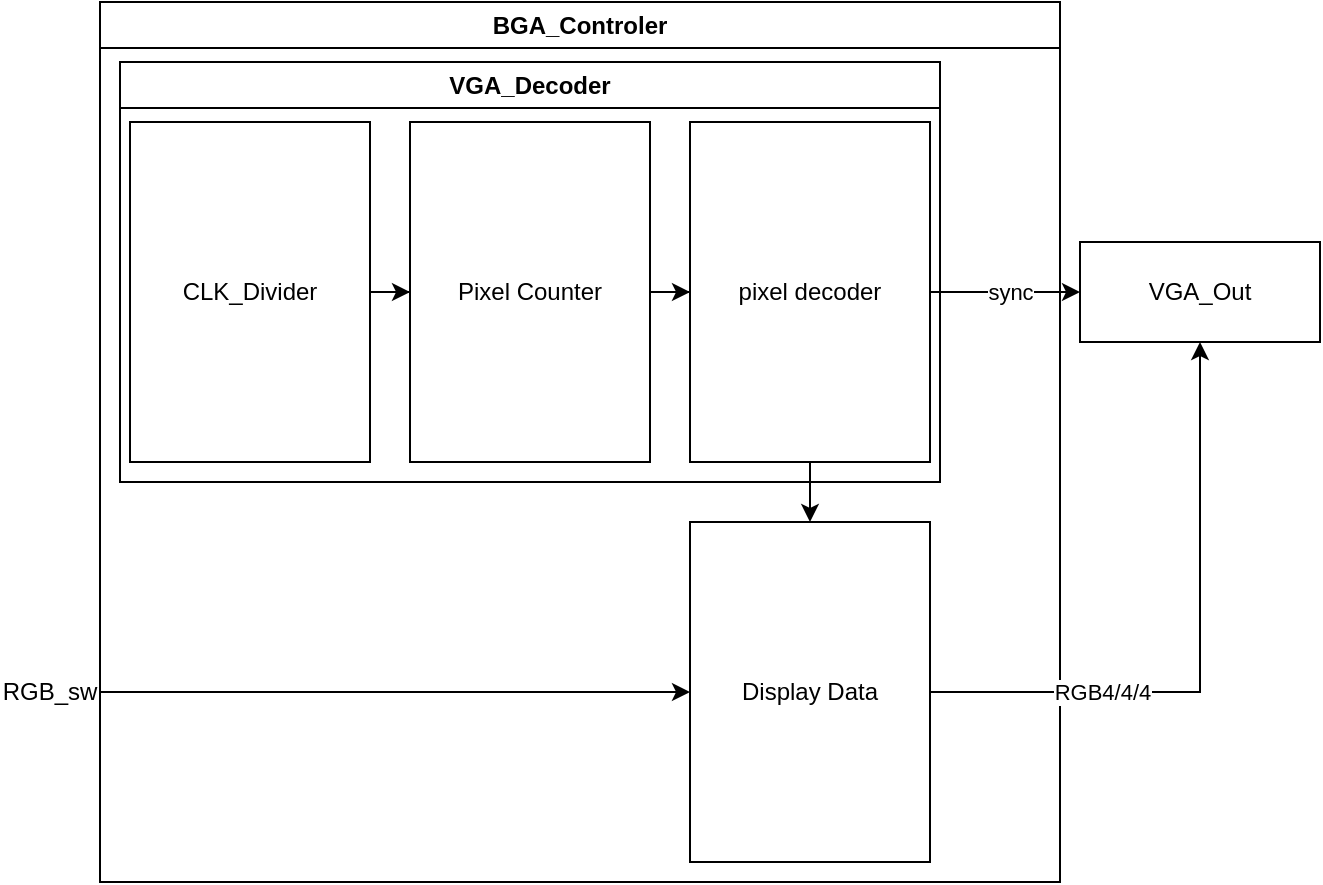 <mxfile version="26.0.16">
  <diagram name="페이지-1" id="q0OV6VffrLx8PqODL1LJ">
    <mxGraphModel dx="792" dy="1180" grid="1" gridSize="10" guides="1" tooltips="1" connect="1" arrows="1" fold="1" page="1" pageScale="1" pageWidth="1169" pageHeight="827" math="0" shadow="0">
      <root>
        <mxCell id="0" />
        <mxCell id="1" parent="0" />
        <mxCell id="sZzqLJQ79nvyeXBCRrQt-12" value="BGA_Controler" style="swimlane;whiteSpace=wrap;html=1;" parent="1" vertex="1">
          <mxGeometry x="160" y="90" width="480" height="440" as="geometry" />
        </mxCell>
        <mxCell id="sZzqLJQ79nvyeXBCRrQt-8" value="" style="edgeStyle=orthogonalEdgeStyle;rounded=0;orthogonalLoop=1;jettySize=auto;html=1;" parent="sZzqLJQ79nvyeXBCRrQt-12" source="sZzqLJQ79nvyeXBCRrQt-3" target="sZzqLJQ79nvyeXBCRrQt-4" edge="1">
          <mxGeometry relative="1" as="geometry" />
        </mxCell>
        <mxCell id="sZzqLJQ79nvyeXBCRrQt-4" value="Display Data" style="rounded=0;whiteSpace=wrap;html=1;" parent="sZzqLJQ79nvyeXBCRrQt-12" vertex="1">
          <mxGeometry x="295" y="260" width="120" height="170" as="geometry" />
        </mxCell>
        <mxCell id="5QOqZc-U88MytWNbLLnS-5" value="VGA_Decoder" style="swimlane;whiteSpace=wrap;html=1;" vertex="1" parent="sZzqLJQ79nvyeXBCRrQt-12">
          <mxGeometry x="10" y="30" width="410" height="210" as="geometry" />
        </mxCell>
        <mxCell id="sZzqLJQ79nvyeXBCRrQt-1" value="CLK_Divider" style="rounded=0;whiteSpace=wrap;html=1;" parent="5QOqZc-U88MytWNbLLnS-5" vertex="1">
          <mxGeometry x="5" y="30" width="120" height="170" as="geometry" />
        </mxCell>
        <mxCell id="sZzqLJQ79nvyeXBCRrQt-2" value="Pixel Counter" style="rounded=0;whiteSpace=wrap;html=1;" parent="5QOqZc-U88MytWNbLLnS-5" vertex="1">
          <mxGeometry x="145" y="30" width="120" height="170" as="geometry" />
        </mxCell>
        <mxCell id="sZzqLJQ79nvyeXBCRrQt-3" value="pixel decoder" style="rounded=0;whiteSpace=wrap;html=1;" parent="5QOqZc-U88MytWNbLLnS-5" vertex="1">
          <mxGeometry x="285" y="30" width="120" height="170" as="geometry" />
        </mxCell>
        <mxCell id="sZzqLJQ79nvyeXBCRrQt-6" style="edgeStyle=orthogonalEdgeStyle;rounded=0;orthogonalLoop=1;jettySize=auto;html=1;entryX=0;entryY=0.5;entryDx=0;entryDy=0;" parent="5QOqZc-U88MytWNbLLnS-5" source="sZzqLJQ79nvyeXBCRrQt-1" target="sZzqLJQ79nvyeXBCRrQt-2" edge="1">
          <mxGeometry relative="1" as="geometry" />
        </mxCell>
        <mxCell id="5QOqZc-U88MytWNbLLnS-3" value="" style="edgeStyle=orthogonalEdgeStyle;rounded=0;orthogonalLoop=1;jettySize=auto;html=1;" edge="1" parent="5QOqZc-U88MytWNbLLnS-5" source="sZzqLJQ79nvyeXBCRrQt-2" target="sZzqLJQ79nvyeXBCRrQt-3">
          <mxGeometry relative="1" as="geometry" />
        </mxCell>
        <mxCell id="sZzqLJQ79nvyeXBCRrQt-14" style="edgeStyle=orthogonalEdgeStyle;rounded=0;orthogonalLoop=1;jettySize=auto;html=1;entryX=0;entryY=0.5;entryDx=0;entryDy=0;" parent="1" source="sZzqLJQ79nvyeXBCRrQt-13" target="sZzqLJQ79nvyeXBCRrQt-4" edge="1">
          <mxGeometry relative="1" as="geometry" />
        </mxCell>
        <mxCell id="sZzqLJQ79nvyeXBCRrQt-13" value="RGB_sw" style="text;html=1;align=center;verticalAlign=middle;whiteSpace=wrap;rounded=0;" parent="1" vertex="1">
          <mxGeometry x="110" y="420" width="50" height="30" as="geometry" />
        </mxCell>
        <mxCell id="sZzqLJQ79nvyeXBCRrQt-5" value="VGA_Out" style="rounded=0;whiteSpace=wrap;html=1;" parent="1" vertex="1">
          <mxGeometry x="650" y="210" width="120" height="50" as="geometry" />
        </mxCell>
        <mxCell id="sZzqLJQ79nvyeXBCRrQt-10" style="edgeStyle=orthogonalEdgeStyle;rounded=0;orthogonalLoop=1;jettySize=auto;html=1;entryX=0.5;entryY=1;entryDx=0;entryDy=0;" parent="1" source="sZzqLJQ79nvyeXBCRrQt-4" target="sZzqLJQ79nvyeXBCRrQt-5" edge="1">
          <mxGeometry relative="1" as="geometry" />
        </mxCell>
        <mxCell id="sZzqLJQ79nvyeXBCRrQt-15" value="RGB4/4/4" style="edgeLabel;html=1;align=center;verticalAlign=middle;resizable=0;points=[];" parent="sZzqLJQ79nvyeXBCRrQt-10" vertex="1" connectable="0">
          <mxGeometry x="-0.885" y="-1" relative="1" as="geometry">
            <mxPoint x="68" y="-1" as="offset" />
          </mxGeometry>
        </mxCell>
        <mxCell id="sZzqLJQ79nvyeXBCRrQt-9" value="" style="edgeStyle=orthogonalEdgeStyle;rounded=0;orthogonalLoop=1;jettySize=auto;html=1;" parent="1" source="sZzqLJQ79nvyeXBCRrQt-3" target="sZzqLJQ79nvyeXBCRrQt-5" edge="1">
          <mxGeometry relative="1" as="geometry" />
        </mxCell>
        <mxCell id="sZzqLJQ79nvyeXBCRrQt-17" value="sync" style="edgeLabel;html=1;align=center;verticalAlign=middle;resizable=0;points=[];" parent="sZzqLJQ79nvyeXBCRrQt-9" vertex="1" connectable="0">
          <mxGeometry x="0.556" y="-1" relative="1" as="geometry">
            <mxPoint x="-19" y="-1" as="offset" />
          </mxGeometry>
        </mxCell>
      </root>
    </mxGraphModel>
  </diagram>
</mxfile>
